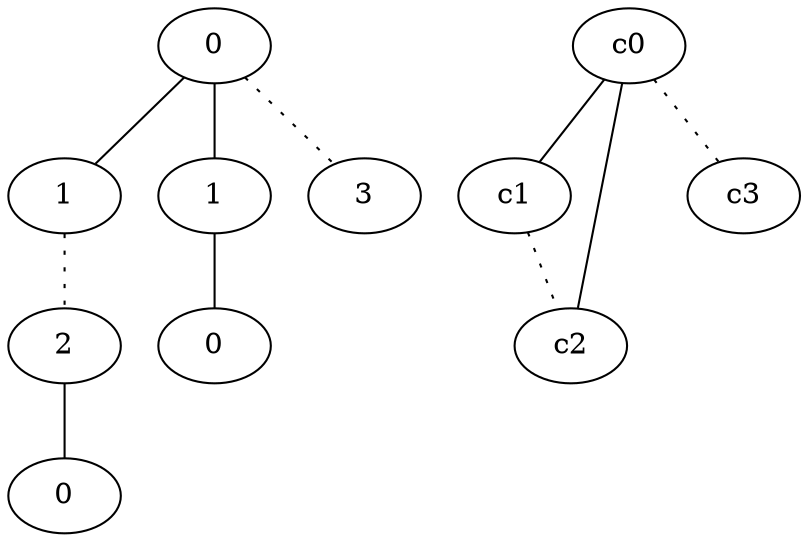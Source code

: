 graph {
a0[label=0];
a1[label=1];
a2[label=2];
a3[label=0];
a4[label=1];
a5[label=0];
a6[label=3];
a0 -- a1;
a0 -- a4;
a0 -- a6 [style=dotted];
a1 -- a2 [style=dotted];
a2 -- a3;
a4 -- a5;
c0 -- c1;
c0 -- c2;
c0 -- c3 [style=dotted];
c1 -- c2 [style=dotted];
}
